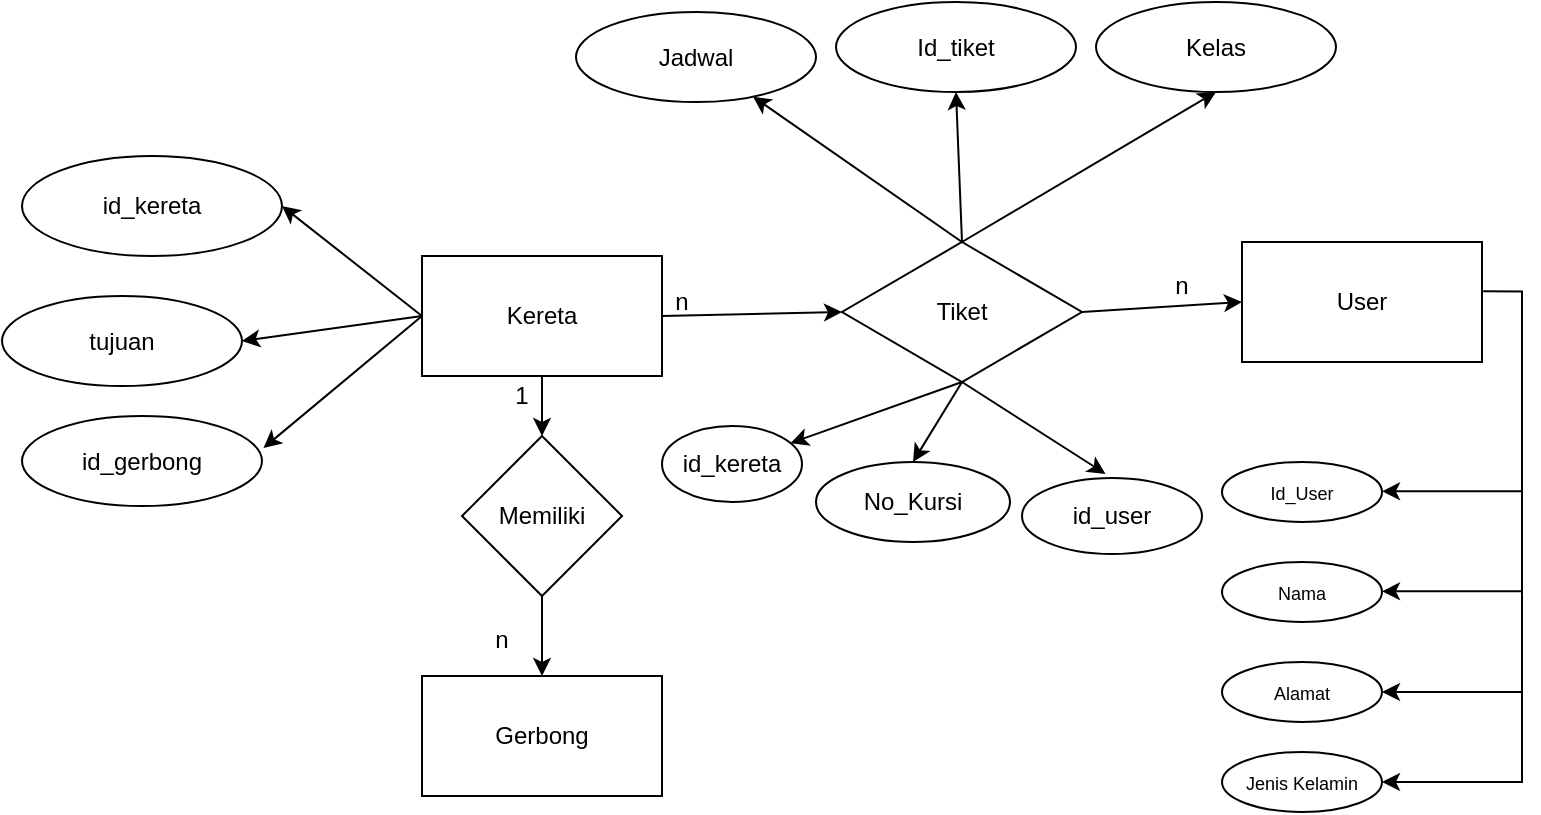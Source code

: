 <mxfile version="21.0.6" type="device"><diagram name="Page-1" id="BAJwWtResmvMUMVEK7wJ"><mxGraphModel dx="1059" dy="616" grid="1" gridSize="10" guides="1" tooltips="1" connect="1" arrows="1" fold="1" page="1" pageScale="1" pageWidth="850" pageHeight="1100" math="0" shadow="0"><root><mxCell id="0"/><mxCell id="1" parent="0"/><mxCell id="lER0oMI4xdcvpIHGhz-U-1" value="Kereta" style="rounded=0;whiteSpace=wrap;html=1;" vertex="1" parent="1"><mxGeometry x="240" y="237" width="120" height="60" as="geometry"/></mxCell><mxCell id="lER0oMI4xdcvpIHGhz-U-2" value="id_kereta" style="ellipse;whiteSpace=wrap;html=1;rounded=0;" vertex="1" parent="1"><mxGeometry x="40" y="187" width="130" height="50" as="geometry"/></mxCell><mxCell id="lER0oMI4xdcvpIHGhz-U-6" value="tujuan" style="ellipse;whiteSpace=wrap;html=1;" vertex="1" parent="1"><mxGeometry x="30" y="257" width="120" height="45" as="geometry"/></mxCell><mxCell id="lER0oMI4xdcvpIHGhz-U-7" value="id_gerbong" style="ellipse;whiteSpace=wrap;html=1;" vertex="1" parent="1"><mxGeometry x="40" y="317" width="120" height="45" as="geometry"/></mxCell><mxCell id="lER0oMI4xdcvpIHGhz-U-8" value="" style="endArrow=classic;html=1;rounded=0;entryX=1;entryY=0.5;entryDx=0;entryDy=0;" edge="1" parent="1" target="lER0oMI4xdcvpIHGhz-U-6"><mxGeometry width="50" height="50" relative="1" as="geometry"><mxPoint x="240" y="267" as="sourcePoint"/><mxPoint x="320" y="247" as="targetPoint"/></mxGeometry></mxCell><mxCell id="lER0oMI4xdcvpIHGhz-U-9" value="" style="endArrow=classic;html=1;rounded=0;entryX=1;entryY=0.5;entryDx=0;entryDy=0;exitX=0;exitY=0.5;exitDx=0;exitDy=0;" edge="1" parent="1" source="lER0oMI4xdcvpIHGhz-U-1" target="lER0oMI4xdcvpIHGhz-U-2"><mxGeometry width="50" height="50" relative="1" as="geometry"><mxPoint x="270" y="297" as="sourcePoint"/><mxPoint x="320" y="247" as="targetPoint"/></mxGeometry></mxCell><mxCell id="lER0oMI4xdcvpIHGhz-U-11" value="" style="endArrow=classic;html=1;rounded=0;entryX=1.006;entryY=0.356;entryDx=0;entryDy=0;entryPerimeter=0;exitX=0;exitY=0.5;exitDx=0;exitDy=0;" edge="1" parent="1" source="lER0oMI4xdcvpIHGhz-U-1" target="lER0oMI4xdcvpIHGhz-U-7"><mxGeometry width="50" height="50" relative="1" as="geometry"><mxPoint x="270" y="297" as="sourcePoint"/><mxPoint x="320" y="247" as="targetPoint"/></mxGeometry></mxCell><mxCell id="lER0oMI4xdcvpIHGhz-U-13" value="Memiliki" style="rhombus;whiteSpace=wrap;html=1;" vertex="1" parent="1"><mxGeometry x="260" y="327" width="80" height="80" as="geometry"/></mxCell><mxCell id="lER0oMI4xdcvpIHGhz-U-15" value="Gerbong" style="rounded=0;whiteSpace=wrap;html=1;" vertex="1" parent="1"><mxGeometry x="240" y="447" width="120" height="60" as="geometry"/></mxCell><mxCell id="lER0oMI4xdcvpIHGhz-U-17" value="" style="endArrow=classic;html=1;rounded=0;exitX=0.5;exitY=1;exitDx=0;exitDy=0;entryX=0.5;entryY=0;entryDx=0;entryDy=0;" edge="1" parent="1" source="lER0oMI4xdcvpIHGhz-U-13" target="lER0oMI4xdcvpIHGhz-U-15"><mxGeometry width="50" height="50" relative="1" as="geometry"><mxPoint x="190" y="487" as="sourcePoint"/><mxPoint x="240" y="437" as="targetPoint"/></mxGeometry></mxCell><mxCell id="lER0oMI4xdcvpIHGhz-U-18" value="" style="endArrow=classic;html=1;rounded=0;entryX=0.5;entryY=0;entryDx=0;entryDy=0;" edge="1" parent="1" source="lER0oMI4xdcvpIHGhz-U-1" target="lER0oMI4xdcvpIHGhz-U-13"><mxGeometry width="50" height="50" relative="1" as="geometry"><mxPoint x="190" y="367" as="sourcePoint"/><mxPoint x="240" y="317" as="targetPoint"/></mxGeometry></mxCell><mxCell id="lER0oMI4xdcvpIHGhz-U-19" value="Jadwal" style="ellipse;whiteSpace=wrap;html=1;" vertex="1" parent="1"><mxGeometry x="317" y="115" width="120" height="45" as="geometry"/></mxCell><mxCell id="lER0oMI4xdcvpIHGhz-U-20" value="Id_tiket" style="ellipse;whiteSpace=wrap;html=1;" vertex="1" parent="1"><mxGeometry x="447" y="110" width="120" height="45" as="geometry"/></mxCell><mxCell id="lER0oMI4xdcvpIHGhz-U-21" value="Kelas" style="ellipse;whiteSpace=wrap;html=1;" vertex="1" parent="1"><mxGeometry x="577" y="110" width="120" height="45" as="geometry"/></mxCell><mxCell id="lER0oMI4xdcvpIHGhz-U-23" value="" style="endArrow=classic;html=1;rounded=0;exitX=0.5;exitY=0;exitDx=0;exitDy=0;" edge="1" parent="1" source="lER0oMI4xdcvpIHGhz-U-50" target="lER0oMI4xdcvpIHGhz-U-19"><mxGeometry width="50" height="50" relative="1" as="geometry"><mxPoint x="510" y="247" as="sourcePoint"/><mxPoint x="417" y="300" as="targetPoint"/></mxGeometry></mxCell><mxCell id="lER0oMI4xdcvpIHGhz-U-24" value="" style="endArrow=classic;html=1;rounded=0;entryX=0.5;entryY=1;entryDx=0;entryDy=0;exitX=0.5;exitY=0;exitDx=0;exitDy=0;" edge="1" parent="1" source="lER0oMI4xdcvpIHGhz-U-50" target="lER0oMI4xdcvpIHGhz-U-20"><mxGeometry width="50" height="50" relative="1" as="geometry"><mxPoint x="507" y="250" as="sourcePoint"/><mxPoint x="412" y="168" as="targetPoint"/></mxGeometry></mxCell><mxCell id="lER0oMI4xdcvpIHGhz-U-25" value="" style="endArrow=classic;html=1;rounded=0;entryX=0.5;entryY=1;entryDx=0;entryDy=0;exitX=0.5;exitY=0;exitDx=0;exitDy=0;" edge="1" parent="1" source="lER0oMI4xdcvpIHGhz-U-50" target="lER0oMI4xdcvpIHGhz-U-21"><mxGeometry width="50" height="50" relative="1" as="geometry"><mxPoint x="507" y="250" as="sourcePoint"/><mxPoint x="417" y="332" as="targetPoint"/></mxGeometry></mxCell><mxCell id="lER0oMI4xdcvpIHGhz-U-26" value="" style="endArrow=classic;html=1;rounded=0;exitX=1;exitY=0.5;exitDx=0;exitDy=0;entryX=0;entryY=0.5;entryDx=0;entryDy=0;" edge="1" parent="1" source="lER0oMI4xdcvpIHGhz-U-1" target="lER0oMI4xdcvpIHGhz-U-50"><mxGeometry width="50" height="50" relative="1" as="geometry"><mxPoint x="367" y="270" as="sourcePoint"/><mxPoint x="447" y="267" as="targetPoint"/></mxGeometry></mxCell><mxCell id="lER0oMI4xdcvpIHGhz-U-28" value="" style="endArrow=classic;html=1;rounded=0;exitX=1;exitY=0.5;exitDx=0;exitDy=0;" edge="1" parent="1" source="lER0oMI4xdcvpIHGhz-U-50"><mxGeometry width="50" height="50" relative="1" as="geometry"><mxPoint x="568.92" y="261.54" as="sourcePoint"/><mxPoint x="650" y="260" as="targetPoint"/></mxGeometry></mxCell><mxCell id="lER0oMI4xdcvpIHGhz-U-31" value="" style="edgeStyle=orthogonalEdgeStyle;rounded=0;orthogonalLoop=1;jettySize=auto;html=1;exitX=1.005;exitY=0.411;exitDx=0;exitDy=0;exitPerimeter=0;" edge="1" parent="1" source="lER0oMI4xdcvpIHGhz-U-29" target="lER0oMI4xdcvpIHGhz-U-30"><mxGeometry relative="1" as="geometry"><Array as="points"><mxPoint x="790" y="255"/><mxPoint x="790" y="500"/><mxPoint x="700" y="500"/></Array></mxGeometry></mxCell><mxCell id="lER0oMI4xdcvpIHGhz-U-29" value="User" style="rounded=0;whiteSpace=wrap;html=1;" vertex="1" parent="1"><mxGeometry x="650" y="230" width="120" height="60" as="geometry"/></mxCell><mxCell id="lER0oMI4xdcvpIHGhz-U-30" value="&lt;font style=&quot;font-size: 9px;&quot;&gt;Jenis Kelamin&lt;/font&gt;" style="ellipse;whiteSpace=wrap;html=1;rounded=0;" vertex="1" parent="1"><mxGeometry x="640" y="485" width="80" height="30" as="geometry"/></mxCell><mxCell id="lER0oMI4xdcvpIHGhz-U-32" value="&lt;font style=&quot;font-size: 9px;&quot;&gt;Alamat&lt;/font&gt;" style="ellipse;whiteSpace=wrap;html=1;rounded=0;" vertex="1" parent="1"><mxGeometry x="640" y="440" width="80" height="30" as="geometry"/></mxCell><mxCell id="lER0oMI4xdcvpIHGhz-U-33" value="&lt;font style=&quot;font-size: 9px;&quot;&gt;Nama&lt;/font&gt;" style="ellipse;whiteSpace=wrap;html=1;rounded=0;" vertex="1" parent="1"><mxGeometry x="640" y="390" width="80" height="30" as="geometry"/></mxCell><mxCell id="lER0oMI4xdcvpIHGhz-U-34" value="&lt;font style=&quot;font-size: 9px;&quot;&gt;Id_User&lt;/font&gt;" style="ellipse;whiteSpace=wrap;html=1;rounded=0;" vertex="1" parent="1"><mxGeometry x="640" y="340" width="80" height="30" as="geometry"/></mxCell><mxCell id="lER0oMI4xdcvpIHGhz-U-35" value="" style="endArrow=classic;html=1;rounded=0;entryX=1;entryY=0.5;entryDx=0;entryDy=0;" edge="1" parent="1" target="lER0oMI4xdcvpIHGhz-U-32"><mxGeometry width="50" height="50" relative="1" as="geometry"><mxPoint x="790" y="455" as="sourcePoint"/><mxPoint x="710" y="360" as="targetPoint"/></mxGeometry></mxCell><mxCell id="lER0oMI4xdcvpIHGhz-U-36" value="" style="endArrow=classic;html=1;rounded=0;entryX=1;entryY=0.5;entryDx=0;entryDy=0;" edge="1" parent="1"><mxGeometry width="50" height="50" relative="1" as="geometry"><mxPoint x="790" y="404.68" as="sourcePoint"/><mxPoint x="720" y="404.68" as="targetPoint"/></mxGeometry></mxCell><mxCell id="lER0oMI4xdcvpIHGhz-U-37" value="" style="endArrow=classic;html=1;rounded=0;entryX=1;entryY=0.5;entryDx=0;entryDy=0;" edge="1" parent="1"><mxGeometry width="50" height="50" relative="1" as="geometry"><mxPoint x="790" y="354.68" as="sourcePoint"/><mxPoint x="720" y="354.68" as="targetPoint"/></mxGeometry></mxCell><mxCell id="lER0oMI4xdcvpIHGhz-U-38" value="id_kereta" style="ellipse;whiteSpace=wrap;html=1;" vertex="1" parent="1"><mxGeometry x="360" y="322" width="70" height="38" as="geometry"/></mxCell><mxCell id="lER0oMI4xdcvpIHGhz-U-39" value="No_Kursi" style="ellipse;whiteSpace=wrap;html=1;" vertex="1" parent="1"><mxGeometry x="437" y="340" width="97" height="40" as="geometry"/></mxCell><mxCell id="lER0oMI4xdcvpIHGhz-U-40" value="id_user" style="ellipse;whiteSpace=wrap;html=1;" vertex="1" parent="1"><mxGeometry x="540" y="348" width="90" height="38" as="geometry"/></mxCell><mxCell id="lER0oMI4xdcvpIHGhz-U-41" value="" style="endArrow=classic;html=1;rounded=0;exitX=0.5;exitY=1;exitDx=0;exitDy=0;" edge="1" parent="1" target="lER0oMI4xdcvpIHGhz-U-38" source="lER0oMI4xdcvpIHGhz-U-50"><mxGeometry width="50" height="50" relative="1" as="geometry"><mxPoint x="503" y="300" as="sourcePoint"/><mxPoint x="410" y="507" as="targetPoint"/></mxGeometry></mxCell><mxCell id="lER0oMI4xdcvpIHGhz-U-42" value="" style="endArrow=classic;html=1;rounded=0;exitX=0.5;exitY=1;exitDx=0;exitDy=0;entryX=0.5;entryY=0;entryDx=0;entryDy=0;" edge="1" parent="1" target="lER0oMI4xdcvpIHGhz-U-39" source="lER0oMI4xdcvpIHGhz-U-50"><mxGeometry width="50" height="50" relative="1" as="geometry"><mxPoint x="507.0" y="297" as="sourcePoint"/><mxPoint x="507" y="340" as="targetPoint"/></mxGeometry></mxCell><mxCell id="lER0oMI4xdcvpIHGhz-U-43" value="" style="endArrow=classic;html=1;rounded=0;exitX=0.5;exitY=1;exitDx=0;exitDy=0;entryX=0.464;entryY=-0.054;entryDx=0;entryDy=0;entryPerimeter=0;" edge="1" parent="1" target="lER0oMI4xdcvpIHGhz-U-40" source="lER0oMI4xdcvpIHGhz-U-50"><mxGeometry width="50" height="50" relative="1" as="geometry"><mxPoint x="513.84" y="296.52" as="sourcePoint"/><mxPoint x="560" y="340" as="targetPoint"/><Array as="points"/></mxGeometry></mxCell><mxCell id="lER0oMI4xdcvpIHGhz-U-45" value="n" style="text;html=1;strokeColor=none;fillColor=none;align=center;verticalAlign=middle;whiteSpace=wrap;rounded=0;" vertex="1" parent="1"><mxGeometry x="340" y="245" width="60" height="30" as="geometry"/></mxCell><mxCell id="lER0oMI4xdcvpIHGhz-U-46" value="1" style="text;html=1;strokeColor=none;fillColor=none;align=center;verticalAlign=middle;whiteSpace=wrap;rounded=0;" vertex="1" parent="1"><mxGeometry x="260" y="292" width="60" height="30" as="geometry"/></mxCell><mxCell id="lER0oMI4xdcvpIHGhz-U-47" value="n" style="text;html=1;strokeColor=none;fillColor=none;align=center;verticalAlign=middle;whiteSpace=wrap;rounded=0;" vertex="1" parent="1"><mxGeometry x="260" y="417" width="40" height="23" as="geometry"/></mxCell><mxCell id="lER0oMI4xdcvpIHGhz-U-49" value="n" style="text;html=1;strokeColor=none;fillColor=none;align=center;verticalAlign=middle;whiteSpace=wrap;rounded=0;" vertex="1" parent="1"><mxGeometry x="590" y="237" width="60" height="30" as="geometry"/></mxCell><mxCell id="lER0oMI4xdcvpIHGhz-U-50" value="Tiket" style="rhombus;whiteSpace=wrap;html=1;" vertex="1" parent="1"><mxGeometry x="450" y="230" width="120" height="70" as="geometry"/></mxCell></root></mxGraphModel></diagram></mxfile>